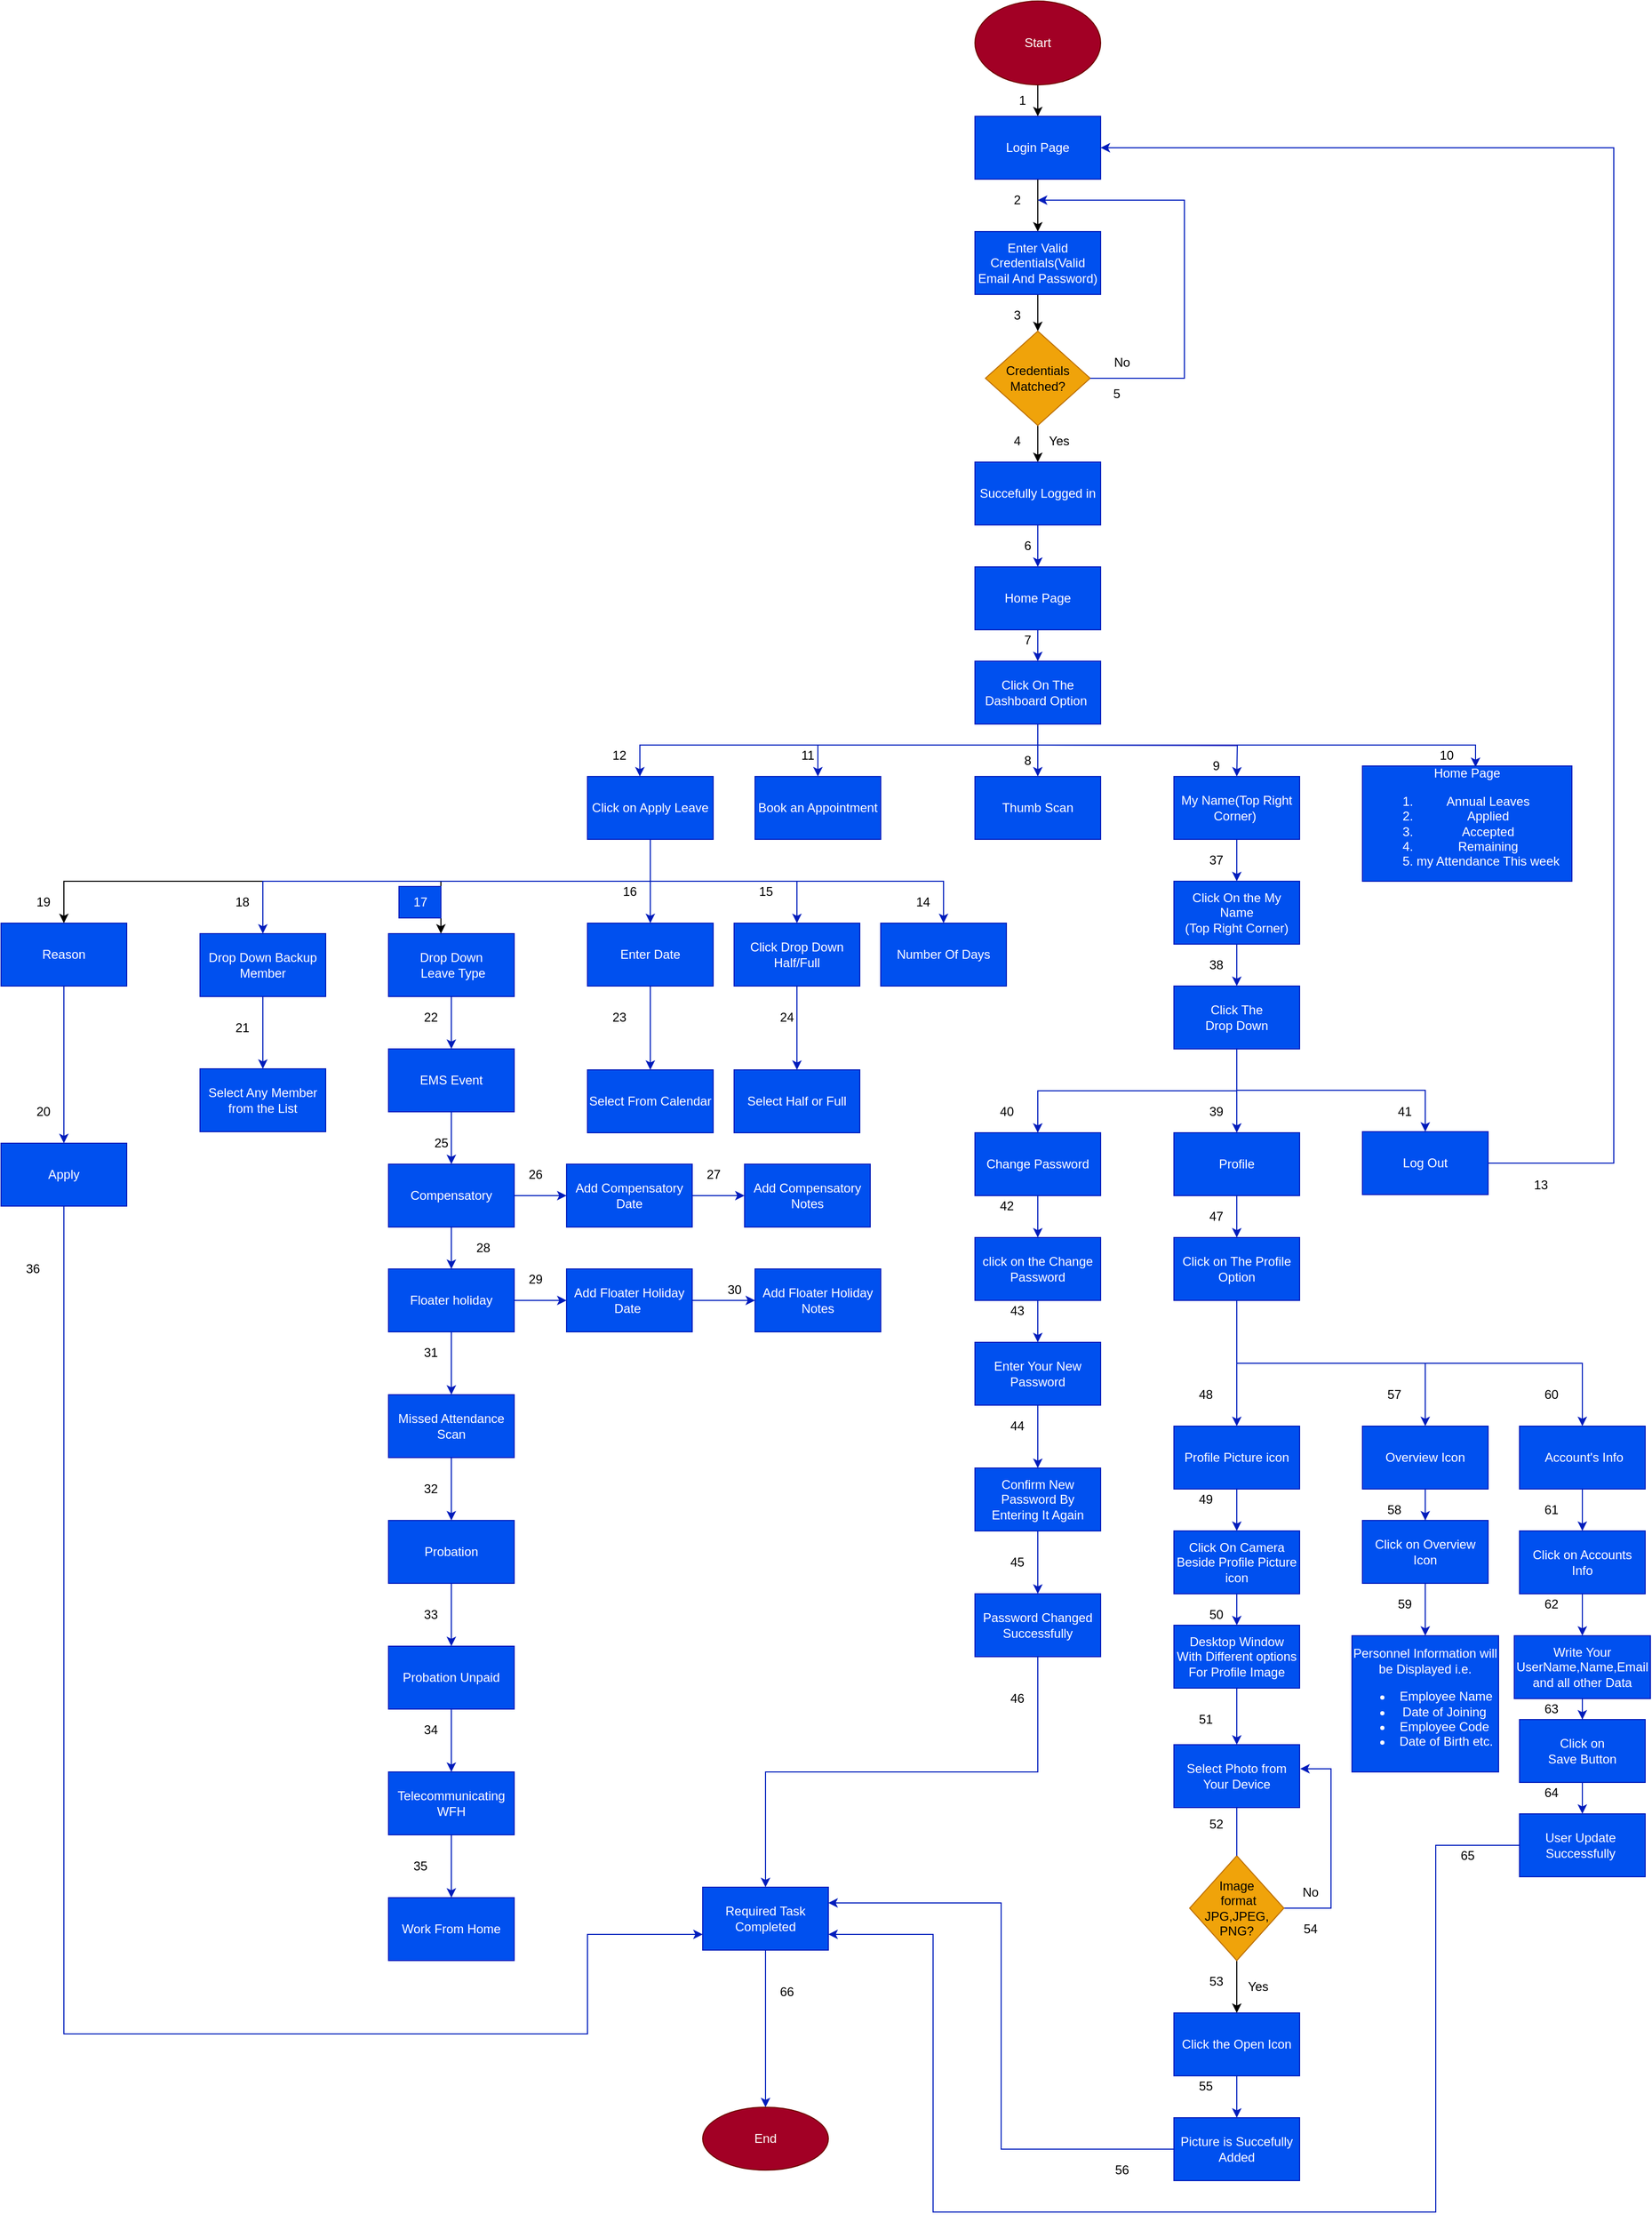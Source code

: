 <mxfile version="20.5.3" type="device"><diagram id="C5RBs43oDa-KdzZeNtuy" name="Page-1"><mxGraphModel dx="1848" dy="500" grid="1" gridSize="10" guides="1" tooltips="1" connect="1" arrows="1" fold="1" page="1" pageScale="1" pageWidth="827" pageHeight="1169" math="0" shadow="0"><root><mxCell id="WIyWlLk6GJQsqaUBKTNV-0"/><mxCell id="WIyWlLk6GJQsqaUBKTNV-1" parent="WIyWlLk6GJQsqaUBKTNV-0"/><mxCell id="7lAo1wxDsOlnuEA55VsT-2" value="" style="edgeStyle=orthogonalEdgeStyle;rounded=0;orthogonalLoop=1;jettySize=auto;html=1;" parent="WIyWlLk6GJQsqaUBKTNV-1" source="7lAo1wxDsOlnuEA55VsT-0" target="7lAo1wxDsOlnuEA55VsT-1" edge="1"><mxGeometry relative="1" as="geometry"/></mxCell><mxCell id="7lAo1wxDsOlnuEA55VsT-0" value="Start" style="ellipse;whiteSpace=wrap;html=1;fillColor=#a20025;fontColor=#ffffff;strokeColor=#6F0000;" parent="WIyWlLk6GJQsqaUBKTNV-1" vertex="1"><mxGeometry x="380" y="30" width="120" height="80" as="geometry"/></mxCell><mxCell id="7lAo1wxDsOlnuEA55VsT-11" value="" style="edgeStyle=orthogonalEdgeStyle;rounded=0;orthogonalLoop=1;jettySize=auto;html=1;" parent="WIyWlLk6GJQsqaUBKTNV-1" source="7lAo1wxDsOlnuEA55VsT-1" target="7lAo1wxDsOlnuEA55VsT-5" edge="1"><mxGeometry relative="1" as="geometry"/></mxCell><mxCell id="7lAo1wxDsOlnuEA55VsT-1" value="Login Page" style="whiteSpace=wrap;html=1;fillColor=#0050ef;fontColor=#ffffff;strokeColor=#001DBC;" parent="WIyWlLk6GJQsqaUBKTNV-1" vertex="1"><mxGeometry x="380" y="140" width="120" height="60" as="geometry"/></mxCell><mxCell id="7lAo1wxDsOlnuEA55VsT-16" value="" style="edgeStyle=orthogonalEdgeStyle;rounded=0;orthogonalLoop=1;jettySize=auto;html=1;" parent="WIyWlLk6GJQsqaUBKTNV-1" source="7lAo1wxDsOlnuEA55VsT-5" target="7lAo1wxDsOlnuEA55VsT-6" edge="1"><mxGeometry relative="1" as="geometry"/></mxCell><mxCell id="7lAo1wxDsOlnuEA55VsT-5" value="Enter Valid Credentials(Valid Email And Password)" style="rounded=0;whiteSpace=wrap;html=1;fillColor=#0050ef;fontColor=#ffffff;strokeColor=#001DBC;" parent="WIyWlLk6GJQsqaUBKTNV-1" vertex="1"><mxGeometry x="380" y="250" width="120" height="60" as="geometry"/></mxCell><mxCell id="7lAo1wxDsOlnuEA55VsT-18" value="" style="edgeStyle=orthogonalEdgeStyle;rounded=0;orthogonalLoop=1;jettySize=auto;html=1;" parent="WIyWlLk6GJQsqaUBKTNV-1" source="7lAo1wxDsOlnuEA55VsT-6" target="7lAo1wxDsOlnuEA55VsT-17" edge="1"><mxGeometry relative="1" as="geometry"/></mxCell><mxCell id="7lAo1wxDsOlnuEA55VsT-6" value="Credentials Matched?" style="rhombus;whiteSpace=wrap;html=1;fillColor=#f0a30a;fontColor=#000000;strokeColor=#BD7000;" parent="WIyWlLk6GJQsqaUBKTNV-1" vertex="1"><mxGeometry x="390" y="345" width="100" height="90" as="geometry"/></mxCell><mxCell id="7lAo1wxDsOlnuEA55VsT-14" value="" style="edgeStyle=elbowEdgeStyle;elbow=horizontal;endArrow=classic;html=1;rounded=0;exitX=1;exitY=0.5;exitDx=0;exitDy=0;fillColor=#0050ef;strokeColor=#001DBC;" parent="WIyWlLk6GJQsqaUBKTNV-1" source="7lAo1wxDsOlnuEA55VsT-6" edge="1"><mxGeometry width="50" height="50" relative="1" as="geometry"><mxPoint x="590" y="440" as="sourcePoint"/><mxPoint x="440" y="220" as="targetPoint"/><Array as="points"><mxPoint x="580" y="290"/></Array></mxGeometry></mxCell><mxCell id="7lAo1wxDsOlnuEA55VsT-15" value="No" style="text;html=1;align=center;verticalAlign=middle;resizable=0;points=[];autosize=1;strokeColor=none;fillColor=none;" parent="WIyWlLk6GJQsqaUBKTNV-1" vertex="1"><mxGeometry x="500" y="360" width="40" height="30" as="geometry"/></mxCell><mxCell id="7lAo1wxDsOlnuEA55VsT-21" value="" style="edgeStyle=orthogonalEdgeStyle;rounded=0;orthogonalLoop=1;jettySize=auto;html=1;fillColor=#0050ef;strokeColor=#001DBC;" parent="WIyWlLk6GJQsqaUBKTNV-1" source="7lAo1wxDsOlnuEA55VsT-17" target="7lAo1wxDsOlnuEA55VsT-20" edge="1"><mxGeometry relative="1" as="geometry"/></mxCell><mxCell id="7lAo1wxDsOlnuEA55VsT-17" value="Succefully Logged in" style="rounded=0;whiteSpace=wrap;html=1;fillColor=#0050ef;fontColor=#ffffff;strokeColor=#001DBC;" parent="WIyWlLk6GJQsqaUBKTNV-1" vertex="1"><mxGeometry x="380" y="470" width="120" height="60" as="geometry"/></mxCell><mxCell id="7lAo1wxDsOlnuEA55VsT-19" value="Yes" style="text;html=1;align=center;verticalAlign=middle;resizable=0;points=[];autosize=1;strokeColor=none;fillColor=none;" parent="WIyWlLk6GJQsqaUBKTNV-1" vertex="1"><mxGeometry x="440" y="435" width="40" height="30" as="geometry"/></mxCell><mxCell id="7lAo1wxDsOlnuEA55VsT-23" value="" style="edgeStyle=orthogonalEdgeStyle;rounded=0;orthogonalLoop=1;jettySize=auto;html=1;fillColor=#0050ef;strokeColor=#001DBC;" parent="WIyWlLk6GJQsqaUBKTNV-1" source="7lAo1wxDsOlnuEA55VsT-20" target="7lAo1wxDsOlnuEA55VsT-22" edge="1"><mxGeometry relative="1" as="geometry"/></mxCell><mxCell id="7lAo1wxDsOlnuEA55VsT-20" value="Home Page" style="rounded=0;whiteSpace=wrap;html=1;fillColor=#0050ef;fontColor=#ffffff;strokeColor=#001DBC;" parent="WIyWlLk6GJQsqaUBKTNV-1" vertex="1"><mxGeometry x="380" y="570" width="120" height="60" as="geometry"/></mxCell><mxCell id="7lAo1wxDsOlnuEA55VsT-28" value="" style="edgeStyle=orthogonalEdgeStyle;rounded=0;orthogonalLoop=1;jettySize=auto;html=1;fillColor=#0050ef;strokeColor=#001DBC;" parent="WIyWlLk6GJQsqaUBKTNV-1" source="7lAo1wxDsOlnuEA55VsT-22" edge="1"><mxGeometry relative="1" as="geometry"><mxPoint x="440" y="770" as="targetPoint"/></mxGeometry></mxCell><mxCell id="7lAo1wxDsOlnuEA55VsT-32" style="edgeStyle=orthogonalEdgeStyle;rounded=0;orthogonalLoop=1;jettySize=auto;html=1;fillColor=#0050ef;strokeColor=#001DBC;" parent="WIyWlLk6GJQsqaUBKTNV-1" edge="1"><mxGeometry relative="1" as="geometry"><mxPoint x="440" y="740" as="sourcePoint"/><mxPoint x="630" y="770" as="targetPoint"/></mxGeometry></mxCell><mxCell id="7lAo1wxDsOlnuEA55VsT-37" style="edgeStyle=orthogonalEdgeStyle;rounded=0;orthogonalLoop=1;jettySize=auto;html=1;exitX=0.5;exitY=1;exitDx=0;exitDy=0;entryX=0.5;entryY=0;entryDx=0;entryDy=0;fillColor=#0050ef;strokeColor=#001DBC;" parent="WIyWlLk6GJQsqaUBKTNV-1" source="7lAo1wxDsOlnuEA55VsT-22" edge="1"><mxGeometry relative="1" as="geometry"><mxPoint x="60" y="770" as="targetPoint"/><Array as="points"><mxPoint x="440" y="740"/><mxPoint x="60" y="740"/></Array></mxGeometry></mxCell><mxCell id="7lAo1wxDsOlnuEA55VsT-42" style="edgeStyle=orthogonalEdgeStyle;rounded=0;orthogonalLoop=1;jettySize=auto;html=1;exitX=0.5;exitY=1;exitDx=0;exitDy=0;entryX=0.5;entryY=0;entryDx=0;entryDy=0;fillColor=#0050ef;strokeColor=#001DBC;" parent="WIyWlLk6GJQsqaUBKTNV-1" source="7lAo1wxDsOlnuEA55VsT-22" target="7lAo1wxDsOlnuEA55VsT-41" edge="1"><mxGeometry relative="1" as="geometry"><Array as="points"><mxPoint x="440" y="740"/><mxPoint x="230" y="740"/></Array></mxGeometry></mxCell><mxCell id="7lAo1wxDsOlnuEA55VsT-58" style="edgeStyle=orthogonalEdgeStyle;rounded=0;orthogonalLoop=1;jettySize=auto;html=1;exitX=0.5;exitY=1;exitDx=0;exitDy=0;entryX=0.54;entryY=0.009;entryDx=0;entryDy=0;entryPerimeter=0;fillColor=#0050ef;strokeColor=#001DBC;" parent="WIyWlLk6GJQsqaUBKTNV-1" source="7lAo1wxDsOlnuEA55VsT-22" target="7lAo1wxDsOlnuEA55VsT-35" edge="1"><mxGeometry relative="1" as="geometry"/></mxCell><mxCell id="7lAo1wxDsOlnuEA55VsT-22" value="Click On The Dashboard Option&amp;nbsp;" style="whiteSpace=wrap;html=1;rounded=0;fillColor=#0050ef;fontColor=#ffffff;strokeColor=#001DBC;" parent="WIyWlLk6GJQsqaUBKTNV-1" vertex="1"><mxGeometry x="380" y="660" width="120" height="60" as="geometry"/></mxCell><mxCell id="7lAo1wxDsOlnuEA55VsT-104" value="" style="edgeStyle=orthogonalEdgeStyle;rounded=0;orthogonalLoop=1;jettySize=auto;html=1;fillColor=#0050ef;strokeColor=#001DBC;" parent="WIyWlLk6GJQsqaUBKTNV-1" source="7lAo1wxDsOlnuEA55VsT-33" target="7lAo1wxDsOlnuEA55VsT-103" edge="1"><mxGeometry relative="1" as="geometry"/></mxCell><mxCell id="7lAo1wxDsOlnuEA55VsT-109" style="edgeStyle=orthogonalEdgeStyle;rounded=0;orthogonalLoop=1;jettySize=auto;html=1;exitX=0.5;exitY=1;exitDx=0;exitDy=0;entryX=0.5;entryY=0;entryDx=0;entryDy=0;fillColor=#0050ef;strokeColor=#001DBC;" parent="WIyWlLk6GJQsqaUBKTNV-1" source="7lAo1wxDsOlnuEA55VsT-33" target="7lAo1wxDsOlnuEA55VsT-105" edge="1"><mxGeometry relative="1" as="geometry"/></mxCell><mxCell id="7lAo1wxDsOlnuEA55VsT-110" style="edgeStyle=orthogonalEdgeStyle;rounded=0;orthogonalLoop=1;jettySize=auto;html=1;exitX=0.5;exitY=1;exitDx=0;exitDy=0;fillColor=#0050ef;strokeColor=#001DBC;" parent="WIyWlLk6GJQsqaUBKTNV-1" source="7lAo1wxDsOlnuEA55VsT-33" target="7lAo1wxDsOlnuEA55VsT-106" edge="1"><mxGeometry relative="1" as="geometry"/></mxCell><mxCell id="7lAo1wxDsOlnuEA55VsT-111" style="edgeStyle=orthogonalEdgeStyle;rounded=0;orthogonalLoop=1;jettySize=auto;html=1;exitX=0.5;exitY=1;exitDx=0;exitDy=0;entryX=0.5;entryY=0;entryDx=0;entryDy=0;" parent="WIyWlLk6GJQsqaUBKTNV-1" source="7lAo1wxDsOlnuEA55VsT-33" target="7lAo1wxDsOlnuEA55VsT-107" edge="1"><mxGeometry relative="1" as="geometry"/></mxCell><mxCell id="7lAo1wxDsOlnuEA55VsT-112" style="edgeStyle=orthogonalEdgeStyle;rounded=0;orthogonalLoop=1;jettySize=auto;html=1;exitX=0.5;exitY=1;exitDx=0;exitDy=0;entryX=0.417;entryY=0;entryDx=0;entryDy=0;entryPerimeter=0;" parent="WIyWlLk6GJQsqaUBKTNV-1" source="7lAo1wxDsOlnuEA55VsT-33" target="7lAo1wxDsOlnuEA55VsT-108" edge="1"><mxGeometry relative="1" as="geometry"><Array as="points"><mxPoint x="70" y="870"/><mxPoint x="-130" y="870"/></Array></mxGeometry></mxCell><mxCell id="7lAo1wxDsOlnuEA55VsT-118" style="edgeStyle=orthogonalEdgeStyle;rounded=0;orthogonalLoop=1;jettySize=auto;html=1;exitX=0.5;exitY=1;exitDx=0;exitDy=0;entryX=0.5;entryY=0;entryDx=0;entryDy=0;fillColor=#0050ef;strokeColor=#001DBC;" parent="WIyWlLk6GJQsqaUBKTNV-1" source="7lAo1wxDsOlnuEA55VsT-33" target="7lAo1wxDsOlnuEA55VsT-117" edge="1"><mxGeometry relative="1" as="geometry"><Array as="points"><mxPoint x="70" y="870"/><mxPoint x="-300" y="870"/></Array></mxGeometry></mxCell><mxCell id="7lAo1wxDsOlnuEA55VsT-33" value="Click on Apply Leave" style="rounded=0;whiteSpace=wrap;html=1;fillColor=#0050ef;fontColor=#ffffff;strokeColor=#001DBC;" parent="WIyWlLk6GJQsqaUBKTNV-1" vertex="1"><mxGeometry x="10" y="770" width="120" height="60" as="geometry"/></mxCell><mxCell id="7lAo1wxDsOlnuEA55VsT-35" value="Home Page&lt;br&gt;&lt;ol&gt;&lt;li&gt;&lt;span style=&quot;background-color: initial;&quot;&gt;Annual Leaves&lt;/span&gt;&lt;/li&gt;&lt;li&gt;Applied&lt;/li&gt;&lt;li&gt;Accepted&lt;/li&gt;&lt;li&gt;Remaining&lt;/li&gt;&lt;li&gt;my Attendance This week&lt;/li&gt;&lt;/ol&gt;" style="rounded=0;whiteSpace=wrap;html=1;fillColor=#0050ef;fontColor=#ffffff;strokeColor=#001DBC;" parent="WIyWlLk6GJQsqaUBKTNV-1" vertex="1"><mxGeometry x="750" y="760" width="200" height="110" as="geometry"/></mxCell><mxCell id="7lAo1wxDsOlnuEA55VsT-44" value="" style="edgeStyle=orthogonalEdgeStyle;rounded=0;orthogonalLoop=1;jettySize=auto;html=1;fillColor=#0050ef;strokeColor=#001DBC;" parent="WIyWlLk6GJQsqaUBKTNV-1" source="7lAo1wxDsOlnuEA55VsT-39" target="7lAo1wxDsOlnuEA55VsT-43" edge="1"><mxGeometry relative="1" as="geometry"/></mxCell><mxCell id="7lAo1wxDsOlnuEA55VsT-39" value="My Name(Top Right Corner)&amp;nbsp;" style="whiteSpace=wrap;html=1;rounded=0;fillColor=#0050ef;fontColor=#ffffff;strokeColor=#001DBC;" parent="WIyWlLk6GJQsqaUBKTNV-1" vertex="1"><mxGeometry x="570" y="770" width="120" height="60" as="geometry"/></mxCell><mxCell id="7lAo1wxDsOlnuEA55VsT-40" value="Thumb Scan" style="rounded=0;whiteSpace=wrap;html=1;fillColor=#0050ef;fontColor=#ffffff;strokeColor=#001DBC;" parent="WIyWlLk6GJQsqaUBKTNV-1" vertex="1"><mxGeometry x="380" y="770" width="120" height="60" as="geometry"/></mxCell><mxCell id="7lAo1wxDsOlnuEA55VsT-41" value="Book an Appointment" style="rounded=0;whiteSpace=wrap;html=1;fillColor=#0050ef;fontColor=#ffffff;strokeColor=#001DBC;" parent="WIyWlLk6GJQsqaUBKTNV-1" vertex="1"><mxGeometry x="170" y="770" width="120" height="60" as="geometry"/></mxCell><mxCell id="7lAo1wxDsOlnuEA55VsT-46" value="" style="edgeStyle=orthogonalEdgeStyle;rounded=0;orthogonalLoop=1;jettySize=auto;html=1;fillColor=#0050ef;strokeColor=#001DBC;" parent="WIyWlLk6GJQsqaUBKTNV-1" source="7lAo1wxDsOlnuEA55VsT-43" target="7lAo1wxDsOlnuEA55VsT-45" edge="1"><mxGeometry relative="1" as="geometry"/></mxCell><mxCell id="7lAo1wxDsOlnuEA55VsT-43" value="Click On the My Name&lt;br&gt;(Top Right Corner)" style="whiteSpace=wrap;html=1;rounded=0;fillColor=#0050ef;fontColor=#ffffff;strokeColor=#001DBC;" parent="WIyWlLk6GJQsqaUBKTNV-1" vertex="1"><mxGeometry x="570" y="870" width="120" height="60" as="geometry"/></mxCell><mxCell id="7lAo1wxDsOlnuEA55VsT-48" value="" style="edgeStyle=orthogonalEdgeStyle;rounded=0;orthogonalLoop=1;jettySize=auto;html=1;fillColor=#0050ef;strokeColor=#001DBC;" parent="WIyWlLk6GJQsqaUBKTNV-1" source="7lAo1wxDsOlnuEA55VsT-45" target="7lAo1wxDsOlnuEA55VsT-47" edge="1"><mxGeometry relative="1" as="geometry"/></mxCell><mxCell id="7lAo1wxDsOlnuEA55VsT-51" style="edgeStyle=orthogonalEdgeStyle;rounded=0;orthogonalLoop=1;jettySize=auto;html=1;exitX=0.5;exitY=1;exitDx=0;exitDy=0;fillColor=#0050ef;strokeColor=#001DBC;" parent="WIyWlLk6GJQsqaUBKTNV-1" source="7lAo1wxDsOlnuEA55VsT-45" target="7lAo1wxDsOlnuEA55VsT-50" edge="1"><mxGeometry relative="1" as="geometry"/></mxCell><mxCell id="7lAo1wxDsOlnuEA55VsT-52" style="edgeStyle=orthogonalEdgeStyle;rounded=0;orthogonalLoop=1;jettySize=auto;html=1;exitX=0.5;exitY=1;exitDx=0;exitDy=0;entryX=0.5;entryY=0;entryDx=0;entryDy=0;fillColor=#0050ef;strokeColor=#001DBC;" parent="WIyWlLk6GJQsqaUBKTNV-1" source="7lAo1wxDsOlnuEA55VsT-45" target="7lAo1wxDsOlnuEA55VsT-49" edge="1"><mxGeometry relative="1" as="geometry"/></mxCell><mxCell id="7lAo1wxDsOlnuEA55VsT-45" value="Click The&lt;br&gt;Drop Down" style="whiteSpace=wrap;html=1;rounded=0;fillColor=#0050ef;fontColor=#ffffff;strokeColor=#001DBC;" parent="WIyWlLk6GJQsqaUBKTNV-1" vertex="1"><mxGeometry x="570" y="970" width="120" height="60" as="geometry"/></mxCell><mxCell id="7lAo1wxDsOlnuEA55VsT-54" value="" style="edgeStyle=orthogonalEdgeStyle;rounded=0;orthogonalLoop=1;jettySize=auto;html=1;fillColor=#0050ef;strokeColor=#001DBC;" parent="WIyWlLk6GJQsqaUBKTNV-1" source="7lAo1wxDsOlnuEA55VsT-47" target="7lAo1wxDsOlnuEA55VsT-53" edge="1"><mxGeometry relative="1" as="geometry"/></mxCell><mxCell id="7lAo1wxDsOlnuEA55VsT-47" value="Profile" style="whiteSpace=wrap;html=1;rounded=0;fillColor=#0050ef;fontColor=#ffffff;strokeColor=#001DBC;" parent="WIyWlLk6GJQsqaUBKTNV-1" vertex="1"><mxGeometry x="570" y="1110" width="120" height="60" as="geometry"/></mxCell><mxCell id="7lAo1wxDsOlnuEA55VsT-56" value="" style="edgeStyle=orthogonalEdgeStyle;rounded=0;orthogonalLoop=1;jettySize=auto;html=1;fillColor=#0050ef;strokeColor=#001DBC;" parent="WIyWlLk6GJQsqaUBKTNV-1" source="7lAo1wxDsOlnuEA55VsT-49" target="7lAo1wxDsOlnuEA55VsT-55" edge="1"><mxGeometry relative="1" as="geometry"/></mxCell><mxCell id="7lAo1wxDsOlnuEA55VsT-49" value="Change Password" style="rounded=0;whiteSpace=wrap;html=1;fillColor=#0050ef;fontColor=#ffffff;strokeColor=#001DBC;" parent="WIyWlLk6GJQsqaUBKTNV-1" vertex="1"><mxGeometry x="380" y="1110" width="120" height="60" as="geometry"/></mxCell><mxCell id="7lAo1wxDsOlnuEA55VsT-57" style="edgeStyle=orthogonalEdgeStyle;rounded=0;orthogonalLoop=1;jettySize=auto;html=1;exitX=1;exitY=0.5;exitDx=0;exitDy=0;entryX=1;entryY=0.5;entryDx=0;entryDy=0;fillColor=#0050ef;strokeColor=#001DBC;" parent="WIyWlLk6GJQsqaUBKTNV-1" source="7lAo1wxDsOlnuEA55VsT-50" target="7lAo1wxDsOlnuEA55VsT-1" edge="1"><mxGeometry relative="1" as="geometry"><Array as="points"><mxPoint x="990" y="1139"/><mxPoint x="990" y="170"/></Array></mxGeometry></mxCell><mxCell id="7lAo1wxDsOlnuEA55VsT-50" value="Log Out" style="rounded=0;whiteSpace=wrap;html=1;fillColor=#0050ef;fontColor=#ffffff;strokeColor=#001DBC;" parent="WIyWlLk6GJQsqaUBKTNV-1" vertex="1"><mxGeometry x="750" y="1109" width="120" height="60" as="geometry"/></mxCell><mxCell id="7lAo1wxDsOlnuEA55VsT-62" value="" style="edgeStyle=orthogonalEdgeStyle;rounded=0;orthogonalLoop=1;jettySize=auto;html=1;fillColor=#0050ef;strokeColor=#001DBC;" parent="WIyWlLk6GJQsqaUBKTNV-1" source="7lAo1wxDsOlnuEA55VsT-53" target="7lAo1wxDsOlnuEA55VsT-61" edge="1"><mxGeometry relative="1" as="geometry"/></mxCell><mxCell id="7lAo1wxDsOlnuEA55VsT-65" style="edgeStyle=orthogonalEdgeStyle;rounded=0;orthogonalLoop=1;jettySize=auto;html=1;exitX=0.5;exitY=1;exitDx=0;exitDy=0;entryX=0.5;entryY=0;entryDx=0;entryDy=0;fillColor=#0050ef;strokeColor=#001DBC;" parent="WIyWlLk6GJQsqaUBKTNV-1" source="7lAo1wxDsOlnuEA55VsT-53" target="7lAo1wxDsOlnuEA55VsT-63" edge="1"><mxGeometry relative="1" as="geometry"/></mxCell><mxCell id="7lAo1wxDsOlnuEA55VsT-66" style="edgeStyle=orthogonalEdgeStyle;rounded=0;orthogonalLoop=1;jettySize=auto;html=1;exitX=0.5;exitY=1;exitDx=0;exitDy=0;entryX=0.5;entryY=0;entryDx=0;entryDy=0;fillColor=#0050ef;strokeColor=#001DBC;" parent="WIyWlLk6GJQsqaUBKTNV-1" source="7lAo1wxDsOlnuEA55VsT-53" target="7lAo1wxDsOlnuEA55VsT-64" edge="1"><mxGeometry relative="1" as="geometry"/></mxCell><mxCell id="7lAo1wxDsOlnuEA55VsT-53" value="Click on The Profile Option" style="whiteSpace=wrap;html=1;rounded=0;fillColor=#0050ef;fontColor=#ffffff;strokeColor=#001DBC;" parent="WIyWlLk6GJQsqaUBKTNV-1" vertex="1"><mxGeometry x="570" y="1210" width="120" height="60" as="geometry"/></mxCell><mxCell id="7lAo1wxDsOlnuEA55VsT-60" value="" style="edgeStyle=orthogonalEdgeStyle;rounded=0;orthogonalLoop=1;jettySize=auto;html=1;fillColor=#0050ef;strokeColor=#001DBC;" parent="WIyWlLk6GJQsqaUBKTNV-1" source="7lAo1wxDsOlnuEA55VsT-55" target="7lAo1wxDsOlnuEA55VsT-59" edge="1"><mxGeometry relative="1" as="geometry"/></mxCell><mxCell id="7lAo1wxDsOlnuEA55VsT-55" value="click on the Change Password" style="whiteSpace=wrap;html=1;rounded=0;fillColor=#0050ef;fontColor=#ffffff;strokeColor=#001DBC;" parent="WIyWlLk6GJQsqaUBKTNV-1" vertex="1"><mxGeometry x="380" y="1210" width="120" height="60" as="geometry"/></mxCell><mxCell id="7lAo1wxDsOlnuEA55VsT-100" value="" style="edgeStyle=orthogonalEdgeStyle;rounded=0;orthogonalLoop=1;jettySize=auto;html=1;fillColor=#0050ef;strokeColor=#001DBC;" parent="WIyWlLk6GJQsqaUBKTNV-1" source="7lAo1wxDsOlnuEA55VsT-59" target="7lAo1wxDsOlnuEA55VsT-99" edge="1"><mxGeometry relative="1" as="geometry"/></mxCell><mxCell id="7lAo1wxDsOlnuEA55VsT-59" value="Enter Your New Password" style="whiteSpace=wrap;html=1;rounded=0;fillColor=#0050ef;fontColor=#ffffff;strokeColor=#001DBC;" parent="WIyWlLk6GJQsqaUBKTNV-1" vertex="1"><mxGeometry x="380" y="1310" width="120" height="60" as="geometry"/></mxCell><mxCell id="7lAo1wxDsOlnuEA55VsT-68" value="" style="edgeStyle=orthogonalEdgeStyle;rounded=0;orthogonalLoop=1;jettySize=auto;html=1;fillColor=#0050ef;strokeColor=#001DBC;" parent="WIyWlLk6GJQsqaUBKTNV-1" source="7lAo1wxDsOlnuEA55VsT-61" target="7lAo1wxDsOlnuEA55VsT-67" edge="1"><mxGeometry relative="1" as="geometry"/></mxCell><mxCell id="7lAo1wxDsOlnuEA55VsT-61" value="Profile Picture icon" style="whiteSpace=wrap;html=1;rounded=0;fillColor=#0050ef;fontColor=#ffffff;strokeColor=#001DBC;" parent="WIyWlLk6GJQsqaUBKTNV-1" vertex="1"><mxGeometry x="570" y="1390" width="120" height="60" as="geometry"/></mxCell><mxCell id="7lAo1wxDsOlnuEA55VsT-89" value="" style="edgeStyle=orthogonalEdgeStyle;rounded=0;orthogonalLoop=1;jettySize=auto;html=1;startArrow=none;fillColor=#0050ef;strokeColor=#001DBC;" parent="WIyWlLk6GJQsqaUBKTNV-1" source="7lAo1wxDsOlnuEA55VsT-90" target="7lAo1wxDsOlnuEA55VsT-88" edge="1"><mxGeometry relative="1" as="geometry"/></mxCell><mxCell id="7lAo1wxDsOlnuEA55VsT-91" value="" style="edgeStyle=orthogonalEdgeStyle;rounded=0;orthogonalLoop=1;jettySize=auto;html=1;fillColor=#0050ef;strokeColor=#001DBC;" parent="WIyWlLk6GJQsqaUBKTNV-1" source="7lAo1wxDsOlnuEA55VsT-63" target="7lAo1wxDsOlnuEA55VsT-90" edge="1"><mxGeometry relative="1" as="geometry"/></mxCell><mxCell id="7lAo1wxDsOlnuEA55VsT-63" value="Overview Icon" style="rounded=0;whiteSpace=wrap;html=1;fillColor=#0050ef;fontColor=#ffffff;strokeColor=#001DBC;" parent="WIyWlLk6GJQsqaUBKTNV-1" vertex="1"><mxGeometry x="750" y="1390" width="120" height="60" as="geometry"/></mxCell><mxCell id="7lAo1wxDsOlnuEA55VsT-78" value="" style="edgeStyle=orthogonalEdgeStyle;rounded=0;orthogonalLoop=1;jettySize=auto;html=1;fillColor=#0050ef;strokeColor=#001DBC;" parent="WIyWlLk6GJQsqaUBKTNV-1" source="7lAo1wxDsOlnuEA55VsT-64" target="7lAo1wxDsOlnuEA55VsT-77" edge="1"><mxGeometry relative="1" as="geometry"/></mxCell><mxCell id="7lAo1wxDsOlnuEA55VsT-64" value="&amp;nbsp;Account's Info" style="rounded=0;whiteSpace=wrap;html=1;fillColor=#0050ef;fontColor=#ffffff;strokeColor=#001DBC;" parent="WIyWlLk6GJQsqaUBKTNV-1" vertex="1"><mxGeometry x="900" y="1390" width="120" height="60" as="geometry"/></mxCell><mxCell id="7lAo1wxDsOlnuEA55VsT-80" value="" style="edgeStyle=orthogonalEdgeStyle;rounded=0;orthogonalLoop=1;jettySize=auto;html=1;fillColor=#0050ef;strokeColor=#001DBC;" parent="WIyWlLk6GJQsqaUBKTNV-1" source="7lAo1wxDsOlnuEA55VsT-67" edge="1"><mxGeometry relative="1" as="geometry"><mxPoint x="630.034" y="1580.038" as="targetPoint"/></mxGeometry></mxCell><mxCell id="7lAo1wxDsOlnuEA55VsT-67" value="Click On Camera Beside Profile Picture icon" style="whiteSpace=wrap;html=1;rounded=0;fillColor=#0050ef;fontColor=#ffffff;strokeColor=#001DBC;" parent="WIyWlLk6GJQsqaUBKTNV-1" vertex="1"><mxGeometry x="570" y="1490" width="120" height="60" as="geometry"/></mxCell><mxCell id="7lAo1wxDsOlnuEA55VsT-72" value="" style="edgeStyle=orthogonalEdgeStyle;rounded=0;orthogonalLoop=1;jettySize=auto;html=1;fillColor=#0050ef;strokeColor=#001DBC;" parent="WIyWlLk6GJQsqaUBKTNV-1" source="7lAo1wxDsOlnuEA55VsT-69" target="7lAo1wxDsOlnuEA55VsT-71" edge="1"><mxGeometry relative="1" as="geometry"/></mxCell><mxCell id="7lAo1wxDsOlnuEA55VsT-69" value="Desktop Window&lt;br&gt;With Different options For Profile Image" style="whiteSpace=wrap;html=1;rounded=0;fillColor=#0050ef;fontColor=#ffffff;strokeColor=#001DBC;" parent="WIyWlLk6GJQsqaUBKTNV-1" vertex="1"><mxGeometry x="570" y="1580" width="120" height="60" as="geometry"/></mxCell><mxCell id="7lAo1wxDsOlnuEA55VsT-74" value="" style="edgeStyle=orthogonalEdgeStyle;rounded=0;orthogonalLoop=1;jettySize=auto;html=1;startArrow=none;" parent="WIyWlLk6GJQsqaUBKTNV-1" source="7lAo1wxDsOlnuEA55VsT-83" target="7lAo1wxDsOlnuEA55VsT-73" edge="1"><mxGeometry relative="1" as="geometry"/></mxCell><mxCell id="7lAo1wxDsOlnuEA55VsT-71" value="Select Photo from Your Device" style="whiteSpace=wrap;html=1;rounded=0;fillColor=#0050ef;fontColor=#ffffff;strokeColor=#001DBC;" parent="WIyWlLk6GJQsqaUBKTNV-1" vertex="1"><mxGeometry x="570" y="1694" width="120" height="60" as="geometry"/></mxCell><mxCell id="7lAo1wxDsOlnuEA55VsT-76" value="" style="edgeStyle=orthogonalEdgeStyle;rounded=0;orthogonalLoop=1;jettySize=auto;html=1;fillColor=#0050ef;strokeColor=#001DBC;" parent="WIyWlLk6GJQsqaUBKTNV-1" source="7lAo1wxDsOlnuEA55VsT-73" target="7lAo1wxDsOlnuEA55VsT-75" edge="1"><mxGeometry relative="1" as="geometry"/></mxCell><mxCell id="7lAo1wxDsOlnuEA55VsT-73" value="Click the Open Icon" style="whiteSpace=wrap;html=1;rounded=0;fillColor=#0050ef;fontColor=#ffffff;strokeColor=#001DBC;" parent="WIyWlLk6GJQsqaUBKTNV-1" vertex="1"><mxGeometry x="570" y="1950" width="120" height="60" as="geometry"/></mxCell><mxCell id="7lAo1wxDsOlnuEA55VsT-153" style="edgeStyle=orthogonalEdgeStyle;rounded=0;orthogonalLoop=1;jettySize=auto;html=1;entryX=1;entryY=0.25;entryDx=0;entryDy=0;fillColor=#0050ef;strokeColor=#001DBC;" parent="WIyWlLk6GJQsqaUBKTNV-1" source="7lAo1wxDsOlnuEA55VsT-75" target="7lAo1wxDsOlnuEA55VsT-151" edge="1"><mxGeometry relative="1" as="geometry"/></mxCell><mxCell id="7lAo1wxDsOlnuEA55VsT-75" value="Picture is Succefully Added" style="whiteSpace=wrap;html=1;rounded=0;fillColor=#0050ef;fontColor=#ffffff;strokeColor=#001DBC;" parent="WIyWlLk6GJQsqaUBKTNV-1" vertex="1"><mxGeometry x="570" y="2050" width="120" height="60" as="geometry"/></mxCell><mxCell id="7lAo1wxDsOlnuEA55VsT-94" value="" style="edgeStyle=orthogonalEdgeStyle;rounded=0;orthogonalLoop=1;jettySize=auto;html=1;fillColor=#0050ef;strokeColor=#001DBC;" parent="WIyWlLk6GJQsqaUBKTNV-1" source="7lAo1wxDsOlnuEA55VsT-77" target="7lAo1wxDsOlnuEA55VsT-93" edge="1"><mxGeometry relative="1" as="geometry"/></mxCell><mxCell id="7lAo1wxDsOlnuEA55VsT-77" value="Click on Accounts Info" style="whiteSpace=wrap;html=1;rounded=0;fillColor=#0050ef;fontColor=#ffffff;strokeColor=#001DBC;" parent="WIyWlLk6GJQsqaUBKTNV-1" vertex="1"><mxGeometry x="900" y="1490" width="120" height="60" as="geometry"/></mxCell><mxCell id="7lAo1wxDsOlnuEA55VsT-85" style="edgeStyle=orthogonalEdgeStyle;rounded=0;orthogonalLoop=1;jettySize=auto;html=1;exitX=1;exitY=0.5;exitDx=0;exitDy=0;entryX=1.005;entryY=0.383;entryDx=0;entryDy=0;entryPerimeter=0;fillColor=#0050ef;strokeColor=#001DBC;" parent="WIyWlLk6GJQsqaUBKTNV-1" source="7lAo1wxDsOlnuEA55VsT-83" target="7lAo1wxDsOlnuEA55VsT-71" edge="1"><mxGeometry relative="1" as="geometry"><Array as="points"><mxPoint x="720" y="1850"/><mxPoint x="720" y="1717"/></Array></mxGeometry></mxCell><mxCell id="7lAo1wxDsOlnuEA55VsT-83" value="Image&lt;br&gt;&amp;nbsp;format JPG,JPEG,&lt;br&gt;PNG?" style="rhombus;whiteSpace=wrap;html=1;rounded=0;fillColor=#f0a30a;fontColor=#000000;strokeColor=#BD7000;" parent="WIyWlLk6GJQsqaUBKTNV-1" vertex="1"><mxGeometry x="585" y="1800" width="90" height="100" as="geometry"/></mxCell><mxCell id="7lAo1wxDsOlnuEA55VsT-84" value="" style="edgeStyle=orthogonalEdgeStyle;rounded=0;orthogonalLoop=1;jettySize=auto;html=1;endArrow=none;fillColor=#0050ef;strokeColor=#001DBC;" parent="WIyWlLk6GJQsqaUBKTNV-1" source="7lAo1wxDsOlnuEA55VsT-71" target="7lAo1wxDsOlnuEA55VsT-83" edge="1"><mxGeometry relative="1" as="geometry"><mxPoint x="630" y="1754" as="sourcePoint"/><mxPoint x="630" y="1950" as="targetPoint"/></mxGeometry></mxCell><mxCell id="7lAo1wxDsOlnuEA55VsT-86" value="No" style="text;html=1;align=center;verticalAlign=middle;resizable=0;points=[];autosize=1;strokeColor=none;fillColor=none;" parent="WIyWlLk6GJQsqaUBKTNV-1" vertex="1"><mxGeometry x="680" y="1820" width="40" height="30" as="geometry"/></mxCell><mxCell id="7lAo1wxDsOlnuEA55VsT-87" value="Yes" style="text;html=1;align=center;verticalAlign=middle;resizable=0;points=[];autosize=1;strokeColor=none;fillColor=none;" parent="WIyWlLk6GJQsqaUBKTNV-1" vertex="1"><mxGeometry x="630" y="1910" width="40" height="30" as="geometry"/></mxCell><mxCell id="7lAo1wxDsOlnuEA55VsT-88" value="Personnel Information will be Displayed i.e.&lt;br&gt;&lt;ul&gt;&lt;li&gt;Employee Name&lt;/li&gt;&lt;li&gt;Date of Joining&amp;nbsp;&lt;/li&gt;&lt;li&gt;Employee Code&amp;nbsp;&lt;/li&gt;&lt;li&gt;Date of Birth etc.&lt;/li&gt;&lt;/ul&gt;" style="whiteSpace=wrap;html=1;rounded=0;fillColor=#0050ef;fontColor=#ffffff;strokeColor=#001DBC;" parent="WIyWlLk6GJQsqaUBKTNV-1" vertex="1"><mxGeometry x="740" y="1590" width="140" height="130" as="geometry"/></mxCell><mxCell id="7lAo1wxDsOlnuEA55VsT-90" value="Click on Overview Icon" style="whiteSpace=wrap;html=1;rounded=0;fillColor=#0050ef;fontColor=#ffffff;strokeColor=#001DBC;" parent="WIyWlLk6GJQsqaUBKTNV-1" vertex="1"><mxGeometry x="750" y="1480" width="120" height="60" as="geometry"/></mxCell><mxCell id="7lAo1wxDsOlnuEA55VsT-92" value="" style="edgeStyle=orthogonalEdgeStyle;rounded=0;orthogonalLoop=1;jettySize=auto;html=1;endArrow=none;fillColor=#0050ef;strokeColor=#001DBC;" parent="WIyWlLk6GJQsqaUBKTNV-1" source="7lAo1wxDsOlnuEA55VsT-63" target="7lAo1wxDsOlnuEA55VsT-90" edge="1"><mxGeometry relative="1" as="geometry"><mxPoint x="800" y="1450" as="sourcePoint"/><mxPoint x="800" y="1530" as="targetPoint"/></mxGeometry></mxCell><mxCell id="7lAo1wxDsOlnuEA55VsT-96" value="" style="edgeStyle=orthogonalEdgeStyle;rounded=0;orthogonalLoop=1;jettySize=auto;html=1;fillColor=#0050ef;strokeColor=#001DBC;" parent="WIyWlLk6GJQsqaUBKTNV-1" source="7lAo1wxDsOlnuEA55VsT-93" target="7lAo1wxDsOlnuEA55VsT-95" edge="1"><mxGeometry relative="1" as="geometry"/></mxCell><mxCell id="7lAo1wxDsOlnuEA55VsT-93" value="Write Your UserName,Name,Email and all other Data" style="whiteSpace=wrap;html=1;rounded=0;fillColor=#0050ef;fontColor=#ffffff;strokeColor=#001DBC;" parent="WIyWlLk6GJQsqaUBKTNV-1" vertex="1"><mxGeometry x="895" y="1590" width="130" height="60" as="geometry"/></mxCell><mxCell id="7lAo1wxDsOlnuEA55VsT-98" value="" style="edgeStyle=orthogonalEdgeStyle;rounded=0;orthogonalLoop=1;jettySize=auto;html=1;fillColor=#0050ef;strokeColor=#001DBC;" parent="WIyWlLk6GJQsqaUBKTNV-1" source="7lAo1wxDsOlnuEA55VsT-95" target="7lAo1wxDsOlnuEA55VsT-97" edge="1"><mxGeometry relative="1" as="geometry"/></mxCell><mxCell id="7lAo1wxDsOlnuEA55VsT-95" value="Click on &lt;br&gt;Save Button" style="whiteSpace=wrap;html=1;rounded=0;fillColor=#0050ef;fontColor=#ffffff;strokeColor=#001DBC;" parent="WIyWlLk6GJQsqaUBKTNV-1" vertex="1"><mxGeometry x="900" y="1670" width="120" height="60" as="geometry"/></mxCell><mxCell id="7lAo1wxDsOlnuEA55VsT-154" style="edgeStyle=orthogonalEdgeStyle;rounded=0;orthogonalLoop=1;jettySize=auto;html=1;entryX=1;entryY=0.75;entryDx=0;entryDy=0;fillColor=#0050ef;strokeColor=#001DBC;" parent="WIyWlLk6GJQsqaUBKTNV-1" source="7lAo1wxDsOlnuEA55VsT-97" target="7lAo1wxDsOlnuEA55VsT-151" edge="1"><mxGeometry relative="1" as="geometry"><Array as="points"><mxPoint x="820" y="1790"/><mxPoint x="820" y="2140"/><mxPoint x="340" y="2140"/><mxPoint x="340" y="1875"/></Array></mxGeometry></mxCell><mxCell id="7lAo1wxDsOlnuEA55VsT-97" value="User Update&amp;nbsp;&lt;br&gt;Successfully&amp;nbsp;" style="whiteSpace=wrap;html=1;rounded=0;fillColor=#0050ef;fontColor=#ffffff;strokeColor=#001DBC;" parent="WIyWlLk6GJQsqaUBKTNV-1" vertex="1"><mxGeometry x="900" y="1760" width="120" height="60" as="geometry"/></mxCell><mxCell id="7lAo1wxDsOlnuEA55VsT-102" value="" style="edgeStyle=orthogonalEdgeStyle;rounded=0;orthogonalLoop=1;jettySize=auto;html=1;fillColor=#0050ef;strokeColor=#001DBC;" parent="WIyWlLk6GJQsqaUBKTNV-1" source="7lAo1wxDsOlnuEA55VsT-99" target="7lAo1wxDsOlnuEA55VsT-101" edge="1"><mxGeometry relative="1" as="geometry"/></mxCell><mxCell id="7lAo1wxDsOlnuEA55VsT-99" value="Confirm New Password By Entering It Again" style="whiteSpace=wrap;html=1;rounded=0;fillColor=#0050ef;fontColor=#ffffff;strokeColor=#001DBC;" parent="WIyWlLk6GJQsqaUBKTNV-1" vertex="1"><mxGeometry x="380" y="1430" width="120" height="60" as="geometry"/></mxCell><mxCell id="7lAo1wxDsOlnuEA55VsT-152" style="edgeStyle=orthogonalEdgeStyle;rounded=0;orthogonalLoop=1;jettySize=auto;html=1;exitX=0.5;exitY=1;exitDx=0;exitDy=0;fillColor=#0050ef;strokeColor=#001DBC;" parent="WIyWlLk6GJQsqaUBKTNV-1" source="7lAo1wxDsOlnuEA55VsT-101" target="7lAo1wxDsOlnuEA55VsT-151" edge="1"><mxGeometry relative="1" as="geometry"/></mxCell><mxCell id="7lAo1wxDsOlnuEA55VsT-101" value="Password Changed Successfully" style="whiteSpace=wrap;html=1;rounded=0;fillColor=#0050ef;fontColor=#ffffff;strokeColor=#001DBC;" parent="WIyWlLk6GJQsqaUBKTNV-1" vertex="1"><mxGeometry x="380" y="1550" width="120" height="60" as="geometry"/></mxCell><mxCell id="7lAo1wxDsOlnuEA55VsT-150" value="" style="edgeStyle=orthogonalEdgeStyle;rounded=0;orthogonalLoop=1;jettySize=auto;html=1;fillColor=#0050ef;strokeColor=#001DBC;" parent="WIyWlLk6GJQsqaUBKTNV-1" source="7lAo1wxDsOlnuEA55VsT-103" target="7lAo1wxDsOlnuEA55VsT-149" edge="1"><mxGeometry relative="1" as="geometry"/></mxCell><mxCell id="7lAo1wxDsOlnuEA55VsT-103" value="Enter Date" style="whiteSpace=wrap;html=1;rounded=0;fillColor=#0050ef;fontColor=#ffffff;strokeColor=#001DBC;" parent="WIyWlLk6GJQsqaUBKTNV-1" vertex="1"><mxGeometry x="10" y="910" width="120" height="60" as="geometry"/></mxCell><mxCell id="7lAo1wxDsOlnuEA55VsT-116" value="" style="edgeStyle=orthogonalEdgeStyle;rounded=0;orthogonalLoop=1;jettySize=auto;html=1;fillColor=#0050ef;strokeColor=#001DBC;" parent="WIyWlLk6GJQsqaUBKTNV-1" source="7lAo1wxDsOlnuEA55VsT-105" target="7lAo1wxDsOlnuEA55VsT-115" edge="1"><mxGeometry relative="1" as="geometry"/></mxCell><mxCell id="7lAo1wxDsOlnuEA55VsT-105" value="Click Drop Down&lt;br&gt;Half/Full" style="rounded=0;whiteSpace=wrap;html=1;fillColor=#0050ef;fontColor=#ffffff;strokeColor=#001DBC;" parent="WIyWlLk6GJQsqaUBKTNV-1" vertex="1"><mxGeometry x="150" y="910" width="120" height="60" as="geometry"/></mxCell><mxCell id="7lAo1wxDsOlnuEA55VsT-106" value="Number Of Days" style="rounded=0;whiteSpace=wrap;html=1;fillColor=#0050ef;fontColor=#ffffff;strokeColor=#001DBC;" parent="WIyWlLk6GJQsqaUBKTNV-1" vertex="1"><mxGeometry x="290" y="910" width="120" height="60" as="geometry"/></mxCell><mxCell id="7lAo1wxDsOlnuEA55VsT-146" value="" style="edgeStyle=orthogonalEdgeStyle;rounded=0;orthogonalLoop=1;jettySize=auto;html=1;fillColor=#0050ef;strokeColor=#001DBC;" parent="WIyWlLk6GJQsqaUBKTNV-1" source="7lAo1wxDsOlnuEA55VsT-107" target="7lAo1wxDsOlnuEA55VsT-143" edge="1"><mxGeometry relative="1" as="geometry"/></mxCell><mxCell id="7lAo1wxDsOlnuEA55VsT-107" value="Reason" style="rounded=0;whiteSpace=wrap;html=1;fillColor=#0050ef;fontColor=#ffffff;strokeColor=#001DBC;" parent="WIyWlLk6GJQsqaUBKTNV-1" vertex="1"><mxGeometry x="-550" y="910" width="120" height="60" as="geometry"/></mxCell><mxCell id="7lAo1wxDsOlnuEA55VsT-114" value="" style="edgeStyle=orthogonalEdgeStyle;rounded=0;orthogonalLoop=1;jettySize=auto;html=1;fillColor=#0050ef;strokeColor=#001DBC;" parent="WIyWlLk6GJQsqaUBKTNV-1" source="7lAo1wxDsOlnuEA55VsT-108" target="7lAo1wxDsOlnuEA55VsT-113" edge="1"><mxGeometry relative="1" as="geometry"/></mxCell><mxCell id="7lAo1wxDsOlnuEA55VsT-108" value="Drop Down&lt;br&gt;&amp;nbsp;Leave Type" style="rounded=0;whiteSpace=wrap;html=1;fillColor=#0050ef;fontColor=#ffffff;strokeColor=#001DBC;" parent="WIyWlLk6GJQsqaUBKTNV-1" vertex="1"><mxGeometry x="-180" y="920" width="120" height="60" as="geometry"/></mxCell><mxCell id="7lAo1wxDsOlnuEA55VsT-122" value="" style="edgeStyle=orthogonalEdgeStyle;rounded=0;orthogonalLoop=1;jettySize=auto;html=1;fillColor=#0050ef;strokeColor=#001DBC;" parent="WIyWlLk6GJQsqaUBKTNV-1" source="7lAo1wxDsOlnuEA55VsT-113" target="7lAo1wxDsOlnuEA55VsT-121" edge="1"><mxGeometry relative="1" as="geometry"/></mxCell><mxCell id="7lAo1wxDsOlnuEA55VsT-113" value="EMS Event" style="whiteSpace=wrap;html=1;rounded=0;fillColor=#0050ef;fontColor=#ffffff;strokeColor=#001DBC;" parent="WIyWlLk6GJQsqaUBKTNV-1" vertex="1"><mxGeometry x="-180" y="1030" width="120" height="60" as="geometry"/></mxCell><mxCell id="7lAo1wxDsOlnuEA55VsT-115" value="Select Half or Full" style="whiteSpace=wrap;html=1;rounded=0;fillColor=#0050ef;fontColor=#ffffff;strokeColor=#001DBC;" parent="WIyWlLk6GJQsqaUBKTNV-1" vertex="1"><mxGeometry x="150" y="1050" width="120" height="60" as="geometry"/></mxCell><mxCell id="7lAo1wxDsOlnuEA55VsT-120" value="" style="edgeStyle=orthogonalEdgeStyle;rounded=0;orthogonalLoop=1;jettySize=auto;html=1;fillColor=#0050ef;strokeColor=#001DBC;" parent="WIyWlLk6GJQsqaUBKTNV-1" source="7lAo1wxDsOlnuEA55VsT-117" target="7lAo1wxDsOlnuEA55VsT-119" edge="1"><mxGeometry relative="1" as="geometry"/></mxCell><mxCell id="7lAo1wxDsOlnuEA55VsT-117" value="Drop Down Backup Member" style="rounded=0;whiteSpace=wrap;html=1;fillColor=#0050ef;fontColor=#ffffff;strokeColor=#001DBC;" parent="WIyWlLk6GJQsqaUBKTNV-1" vertex="1"><mxGeometry x="-360" y="920" width="120" height="60" as="geometry"/></mxCell><mxCell id="7lAo1wxDsOlnuEA55VsT-119" value="Select Any Member from the List" style="whiteSpace=wrap;html=1;rounded=0;fillColor=#0050ef;fontColor=#ffffff;strokeColor=#001DBC;" parent="WIyWlLk6GJQsqaUBKTNV-1" vertex="1"><mxGeometry x="-360" y="1049" width="120" height="60" as="geometry"/></mxCell><mxCell id="7lAo1wxDsOlnuEA55VsT-124" value="" style="edgeStyle=orthogonalEdgeStyle;rounded=0;orthogonalLoop=1;jettySize=auto;html=1;fillColor=#0050ef;strokeColor=#001DBC;" parent="WIyWlLk6GJQsqaUBKTNV-1" source="7lAo1wxDsOlnuEA55VsT-121" target="7lAo1wxDsOlnuEA55VsT-123" edge="1"><mxGeometry relative="1" as="geometry"/></mxCell><mxCell id="7lAo1wxDsOlnuEA55VsT-128" value="" style="edgeStyle=orthogonalEdgeStyle;rounded=0;orthogonalLoop=1;jettySize=auto;html=1;fillColor=#0050ef;strokeColor=#001DBC;" parent="WIyWlLk6GJQsqaUBKTNV-1" source="7lAo1wxDsOlnuEA55VsT-121" target="7lAo1wxDsOlnuEA55VsT-127" edge="1"><mxGeometry relative="1" as="geometry"/></mxCell><mxCell id="7lAo1wxDsOlnuEA55VsT-121" value="Compensatory" style="whiteSpace=wrap;html=1;rounded=0;fillColor=#0050ef;fontColor=#ffffff;strokeColor=#001DBC;" parent="WIyWlLk6GJQsqaUBKTNV-1" vertex="1"><mxGeometry x="-180" y="1140" width="120" height="60" as="geometry"/></mxCell><mxCell id="7lAo1wxDsOlnuEA55VsT-126" value="" style="edgeStyle=orthogonalEdgeStyle;rounded=0;orthogonalLoop=1;jettySize=auto;html=1;fillColor=#0050ef;strokeColor=#001DBC;" parent="WIyWlLk6GJQsqaUBKTNV-1" source="7lAo1wxDsOlnuEA55VsT-123" target="7lAo1wxDsOlnuEA55VsT-125" edge="1"><mxGeometry relative="1" as="geometry"/></mxCell><mxCell id="7lAo1wxDsOlnuEA55VsT-123" value="Add Compensatory Date" style="whiteSpace=wrap;html=1;rounded=0;fillColor=#0050ef;fontColor=#ffffff;strokeColor=#001DBC;" parent="WIyWlLk6GJQsqaUBKTNV-1" vertex="1"><mxGeometry x="-10" y="1140" width="120" height="60" as="geometry"/></mxCell><mxCell id="7lAo1wxDsOlnuEA55VsT-125" value="Add Compensatory Notes" style="whiteSpace=wrap;html=1;rounded=0;fillColor=#0050ef;fontColor=#ffffff;strokeColor=#001DBC;" parent="WIyWlLk6GJQsqaUBKTNV-1" vertex="1"><mxGeometry x="160" y="1140" width="120" height="60" as="geometry"/></mxCell><mxCell id="7lAo1wxDsOlnuEA55VsT-130" value="" style="edgeStyle=orthogonalEdgeStyle;rounded=0;orthogonalLoop=1;jettySize=auto;html=1;fillColor=#0050ef;strokeColor=#001DBC;" parent="WIyWlLk6GJQsqaUBKTNV-1" source="7lAo1wxDsOlnuEA55VsT-127" target="7lAo1wxDsOlnuEA55VsT-129" edge="1"><mxGeometry relative="1" as="geometry"/></mxCell><mxCell id="7lAo1wxDsOlnuEA55VsT-134" value="" style="edgeStyle=orthogonalEdgeStyle;rounded=0;orthogonalLoop=1;jettySize=auto;html=1;fillColor=#0050ef;strokeColor=#001DBC;" parent="WIyWlLk6GJQsqaUBKTNV-1" source="7lAo1wxDsOlnuEA55VsT-127" target="7lAo1wxDsOlnuEA55VsT-133" edge="1"><mxGeometry relative="1" as="geometry"/></mxCell><mxCell id="7lAo1wxDsOlnuEA55VsT-127" value="Floater holiday" style="whiteSpace=wrap;html=1;rounded=0;fillColor=#0050ef;fontColor=#ffffff;strokeColor=#001DBC;" parent="WIyWlLk6GJQsqaUBKTNV-1" vertex="1"><mxGeometry x="-180" y="1240" width="120" height="60" as="geometry"/></mxCell><mxCell id="7lAo1wxDsOlnuEA55VsT-132" value="" style="edgeStyle=orthogonalEdgeStyle;rounded=0;orthogonalLoop=1;jettySize=auto;html=1;fillColor=#0050ef;strokeColor=#001DBC;" parent="WIyWlLk6GJQsqaUBKTNV-1" source="7lAo1wxDsOlnuEA55VsT-129" target="7lAo1wxDsOlnuEA55VsT-131" edge="1"><mxGeometry relative="1" as="geometry"/></mxCell><mxCell id="7lAo1wxDsOlnuEA55VsT-129" value="Add Floater Holiday Date&amp;nbsp;" style="whiteSpace=wrap;html=1;rounded=0;fillColor=#0050ef;fontColor=#ffffff;strokeColor=#001DBC;" parent="WIyWlLk6GJQsqaUBKTNV-1" vertex="1"><mxGeometry x="-10" y="1240" width="120" height="60" as="geometry"/></mxCell><mxCell id="7lAo1wxDsOlnuEA55VsT-131" value="Add Floater Holiday Notes" style="whiteSpace=wrap;html=1;rounded=0;fillColor=#0050ef;fontColor=#ffffff;strokeColor=#001DBC;" parent="WIyWlLk6GJQsqaUBKTNV-1" vertex="1"><mxGeometry x="170" y="1240" width="120" height="60" as="geometry"/></mxCell><mxCell id="7lAo1wxDsOlnuEA55VsT-136" value="" style="edgeStyle=orthogonalEdgeStyle;rounded=0;orthogonalLoop=1;jettySize=auto;html=1;fillColor=#0050ef;strokeColor=#001DBC;" parent="WIyWlLk6GJQsqaUBKTNV-1" source="7lAo1wxDsOlnuEA55VsT-133" target="7lAo1wxDsOlnuEA55VsT-135" edge="1"><mxGeometry relative="1" as="geometry"/></mxCell><mxCell id="7lAo1wxDsOlnuEA55VsT-133" value="Missed Attendance Scan" style="whiteSpace=wrap;html=1;rounded=0;fillColor=#0050ef;fontColor=#ffffff;strokeColor=#001DBC;" parent="WIyWlLk6GJQsqaUBKTNV-1" vertex="1"><mxGeometry x="-180" y="1360" width="120" height="60" as="geometry"/></mxCell><mxCell id="7lAo1wxDsOlnuEA55VsT-138" value="" style="edgeStyle=orthogonalEdgeStyle;rounded=0;orthogonalLoop=1;jettySize=auto;html=1;fillColor=#0050ef;strokeColor=#001DBC;" parent="WIyWlLk6GJQsqaUBKTNV-1" source="7lAo1wxDsOlnuEA55VsT-135" target="7lAo1wxDsOlnuEA55VsT-137" edge="1"><mxGeometry relative="1" as="geometry"/></mxCell><mxCell id="7lAo1wxDsOlnuEA55VsT-135" value="Probation" style="whiteSpace=wrap;html=1;rounded=0;fillColor=#0050ef;fontColor=#ffffff;strokeColor=#001DBC;" parent="WIyWlLk6GJQsqaUBKTNV-1" vertex="1"><mxGeometry x="-180" y="1480" width="120" height="60" as="geometry"/></mxCell><mxCell id="7lAo1wxDsOlnuEA55VsT-140" value="" style="edgeStyle=orthogonalEdgeStyle;rounded=0;orthogonalLoop=1;jettySize=auto;html=1;fillColor=#0050ef;strokeColor=#001DBC;" parent="WIyWlLk6GJQsqaUBKTNV-1" source="7lAo1wxDsOlnuEA55VsT-137" target="7lAo1wxDsOlnuEA55VsT-139" edge="1"><mxGeometry relative="1" as="geometry"/></mxCell><mxCell id="7lAo1wxDsOlnuEA55VsT-137" value="Probation Unpaid" style="whiteSpace=wrap;html=1;rounded=0;fillColor=#0050ef;fontColor=#ffffff;strokeColor=#001DBC;" parent="WIyWlLk6GJQsqaUBKTNV-1" vertex="1"><mxGeometry x="-180" y="1600" width="120" height="60" as="geometry"/></mxCell><mxCell id="7lAo1wxDsOlnuEA55VsT-142" value="" style="edgeStyle=orthogonalEdgeStyle;rounded=0;orthogonalLoop=1;jettySize=auto;html=1;fillColor=#0050ef;strokeColor=#001DBC;" parent="WIyWlLk6GJQsqaUBKTNV-1" source="7lAo1wxDsOlnuEA55VsT-139" target="7lAo1wxDsOlnuEA55VsT-141" edge="1"><mxGeometry relative="1" as="geometry"/></mxCell><mxCell id="7lAo1wxDsOlnuEA55VsT-139" value="Telecommunicating WFH" style="whiteSpace=wrap;html=1;rounded=0;fillColor=#0050ef;fontColor=#ffffff;strokeColor=#001DBC;" parent="WIyWlLk6GJQsqaUBKTNV-1" vertex="1"><mxGeometry x="-180" y="1720" width="120" height="60" as="geometry"/></mxCell><mxCell id="7lAo1wxDsOlnuEA55VsT-141" value="Work From Home" style="whiteSpace=wrap;html=1;rounded=0;fillColor=#0050ef;fontColor=#ffffff;strokeColor=#001DBC;" parent="WIyWlLk6GJQsqaUBKTNV-1" vertex="1"><mxGeometry x="-180" y="1840" width="120" height="60" as="geometry"/></mxCell><mxCell id="7lAo1wxDsOlnuEA55VsT-155" style="edgeStyle=orthogonalEdgeStyle;rounded=0;orthogonalLoop=1;jettySize=auto;html=1;entryX=0;entryY=0.75;entryDx=0;entryDy=0;fillColor=#0050ef;strokeColor=#001DBC;" parent="WIyWlLk6GJQsqaUBKTNV-1" source="7lAo1wxDsOlnuEA55VsT-143" target="7lAo1wxDsOlnuEA55VsT-151" edge="1"><mxGeometry relative="1" as="geometry"><Array as="points"><mxPoint x="-490" y="1970"/><mxPoint x="10" y="1970"/><mxPoint x="10" y="1875"/></Array></mxGeometry></mxCell><mxCell id="7lAo1wxDsOlnuEA55VsT-143" value="Apply" style="rounded=0;whiteSpace=wrap;html=1;fillColor=#0050ef;fontColor=#ffffff;strokeColor=#001DBC;" parent="WIyWlLk6GJQsqaUBKTNV-1" vertex="1"><mxGeometry x="-550" y="1120" width="120" height="60" as="geometry"/></mxCell><mxCell id="7lAo1wxDsOlnuEA55VsT-149" value="Select From Calendar" style="whiteSpace=wrap;html=1;rounded=0;fillColor=#0050ef;fontColor=#ffffff;strokeColor=#001DBC;" parent="WIyWlLk6GJQsqaUBKTNV-1" vertex="1"><mxGeometry x="10" y="1050" width="120" height="60" as="geometry"/></mxCell><mxCell id="7lAo1wxDsOlnuEA55VsT-157" value="" style="edgeStyle=orthogonalEdgeStyle;rounded=0;orthogonalLoop=1;jettySize=auto;html=1;fillColor=#0050ef;strokeColor=#001DBC;" parent="WIyWlLk6GJQsqaUBKTNV-1" source="7lAo1wxDsOlnuEA55VsT-151" target="7lAo1wxDsOlnuEA55VsT-156" edge="1"><mxGeometry relative="1" as="geometry"/></mxCell><mxCell id="7lAo1wxDsOlnuEA55VsT-151" value="Required Task Completed" style="rounded=0;whiteSpace=wrap;html=1;fillColor=#0050ef;fontColor=#ffffff;strokeColor=#001DBC;" parent="WIyWlLk6GJQsqaUBKTNV-1" vertex="1"><mxGeometry x="120" y="1830" width="120" height="60" as="geometry"/></mxCell><mxCell id="7lAo1wxDsOlnuEA55VsT-156" value="End" style="ellipse;whiteSpace=wrap;html=1;rounded=0;fillColor=#a20025;fontColor=#ffffff;strokeColor=#6F0000;" parent="WIyWlLk6GJQsqaUBKTNV-1" vertex="1"><mxGeometry x="120" y="2040" width="120" height="60" as="geometry"/></mxCell><mxCell id="TG7atBg-0LDMI66Vrfgo-1" value="1" style="text;html=1;align=center;verticalAlign=middle;resizable=0;points=[];autosize=1;" vertex="1" parent="WIyWlLk6GJQsqaUBKTNV-1"><mxGeometry x="410" y="110" width="30" height="30" as="geometry"/></mxCell><mxCell id="TG7atBg-0LDMI66Vrfgo-2" value="2" style="text;html=1;align=center;verticalAlign=middle;resizable=0;points=[];autosize=1;strokeColor=none;fillColor=none;" vertex="1" parent="WIyWlLk6GJQsqaUBKTNV-1"><mxGeometry x="405" y="205" width="30" height="30" as="geometry"/></mxCell><mxCell id="TG7atBg-0LDMI66Vrfgo-3" value="3" style="text;html=1;align=center;verticalAlign=middle;resizable=0;points=[];autosize=1;strokeColor=none;fillColor=none;" vertex="1" parent="WIyWlLk6GJQsqaUBKTNV-1"><mxGeometry x="405" y="315" width="30" height="30" as="geometry"/></mxCell><mxCell id="TG7atBg-0LDMI66Vrfgo-4" value="4" style="text;html=1;align=center;verticalAlign=middle;resizable=0;points=[];autosize=1;strokeColor=none;fillColor=none;" vertex="1" parent="WIyWlLk6GJQsqaUBKTNV-1"><mxGeometry x="405" y="435" width="30" height="30" as="geometry"/></mxCell><mxCell id="TG7atBg-0LDMI66Vrfgo-5" value="5" style="text;html=1;align=center;verticalAlign=middle;resizable=0;points=[];autosize=1;strokeColor=none;fillColor=none;" vertex="1" parent="WIyWlLk6GJQsqaUBKTNV-1"><mxGeometry x="500" y="390" width="30" height="30" as="geometry"/></mxCell><mxCell id="TG7atBg-0LDMI66Vrfgo-6" value="6" style="text;html=1;align=center;verticalAlign=middle;resizable=0;points=[];autosize=1;strokeColor=none;fillColor=none;" vertex="1" parent="WIyWlLk6GJQsqaUBKTNV-1"><mxGeometry x="415" y="535" width="30" height="30" as="geometry"/></mxCell><mxCell id="TG7atBg-0LDMI66Vrfgo-7" value="7" style="text;html=1;align=center;verticalAlign=middle;resizable=0;points=[];autosize=1;strokeColor=none;fillColor=none;" vertex="1" parent="WIyWlLk6GJQsqaUBKTNV-1"><mxGeometry x="415" y="625" width="30" height="30" as="geometry"/></mxCell><mxCell id="TG7atBg-0LDMI66Vrfgo-8" value="8" style="text;html=1;align=center;verticalAlign=middle;resizable=0;points=[];autosize=1;strokeColor=none;fillColor=none;" vertex="1" parent="WIyWlLk6GJQsqaUBKTNV-1"><mxGeometry x="415" y="740" width="30" height="30" as="geometry"/></mxCell><mxCell id="TG7atBg-0LDMI66Vrfgo-9" value="9" style="text;html=1;align=center;verticalAlign=middle;resizable=0;points=[];autosize=1;strokeColor=none;fillColor=none;" vertex="1" parent="WIyWlLk6GJQsqaUBKTNV-1"><mxGeometry x="595" y="745" width="30" height="30" as="geometry"/></mxCell><mxCell id="TG7atBg-0LDMI66Vrfgo-10" value="10" style="text;html=1;align=center;verticalAlign=middle;resizable=0;points=[];autosize=1;strokeColor=none;fillColor=none;" vertex="1" parent="WIyWlLk6GJQsqaUBKTNV-1"><mxGeometry x="810" y="735" width="40" height="30" as="geometry"/></mxCell><mxCell id="TG7atBg-0LDMI66Vrfgo-11" value="11" style="text;html=1;align=center;verticalAlign=middle;resizable=0;points=[];autosize=1;strokeColor=none;fillColor=none;" vertex="1" parent="WIyWlLk6GJQsqaUBKTNV-1"><mxGeometry x="200" y="735" width="40" height="30" as="geometry"/></mxCell><mxCell id="TG7atBg-0LDMI66Vrfgo-12" value="12" style="text;html=1;align=center;verticalAlign=middle;resizable=0;points=[];autosize=1;strokeColor=none;fillColor=none;" vertex="1" parent="WIyWlLk6GJQsqaUBKTNV-1"><mxGeometry x="20" y="735" width="40" height="30" as="geometry"/></mxCell><mxCell id="TG7atBg-0LDMI66Vrfgo-14" value="14" style="text;html=1;align=center;verticalAlign=middle;resizable=0;points=[];autosize=1;strokeColor=none;fillColor=none;" vertex="1" parent="WIyWlLk6GJQsqaUBKTNV-1"><mxGeometry x="310" y="875" width="40" height="30" as="geometry"/></mxCell><mxCell id="TG7atBg-0LDMI66Vrfgo-15" value="15" style="text;html=1;align=center;verticalAlign=middle;resizable=0;points=[];autosize=1;strokeColor=none;fillColor=none;" vertex="1" parent="WIyWlLk6GJQsqaUBKTNV-1"><mxGeometry x="160" y="865" width="40" height="30" as="geometry"/></mxCell><mxCell id="TG7atBg-0LDMI66Vrfgo-16" value="16" style="text;html=1;align=center;verticalAlign=middle;resizable=0;points=[];autosize=1;strokeColor=none;fillColor=none;" vertex="1" parent="WIyWlLk6GJQsqaUBKTNV-1"><mxGeometry x="30" y="865" width="40" height="30" as="geometry"/></mxCell><mxCell id="TG7atBg-0LDMI66Vrfgo-17" value="17" style="text;html=1;align=center;verticalAlign=middle;resizable=0;points=[];autosize=1;strokeColor=#001DBC;fillColor=#0050ef;fontColor=#ffffff;" vertex="1" parent="WIyWlLk6GJQsqaUBKTNV-1"><mxGeometry x="-170" y="875" width="40" height="30" as="geometry"/></mxCell><mxCell id="TG7atBg-0LDMI66Vrfgo-18" value="18" style="text;html=1;align=center;verticalAlign=middle;resizable=0;points=[];autosize=1;strokeColor=none;fillColor=none;" vertex="1" parent="WIyWlLk6GJQsqaUBKTNV-1"><mxGeometry x="-340" y="875" width="40" height="30" as="geometry"/></mxCell><mxCell id="TG7atBg-0LDMI66Vrfgo-19" value="19" style="text;html=1;align=center;verticalAlign=middle;resizable=0;points=[];autosize=1;strokeColor=none;fillColor=none;" vertex="1" parent="WIyWlLk6GJQsqaUBKTNV-1"><mxGeometry x="-530" y="875" width="40" height="30" as="geometry"/></mxCell><mxCell id="TG7atBg-0LDMI66Vrfgo-20" value="20" style="text;html=1;align=center;verticalAlign=middle;resizable=0;points=[];autosize=1;strokeColor=none;fillColor=none;" vertex="1" parent="WIyWlLk6GJQsqaUBKTNV-1"><mxGeometry x="-530" y="1075" width="40" height="30" as="geometry"/></mxCell><mxCell id="TG7atBg-0LDMI66Vrfgo-21" value="21" style="text;html=1;align=center;verticalAlign=middle;resizable=0;points=[];autosize=1;strokeColor=none;fillColor=none;" vertex="1" parent="WIyWlLk6GJQsqaUBKTNV-1"><mxGeometry x="-340" y="995" width="40" height="30" as="geometry"/></mxCell><mxCell id="TG7atBg-0LDMI66Vrfgo-22" value="22" style="text;html=1;align=center;verticalAlign=middle;resizable=0;points=[];autosize=1;strokeColor=none;fillColor=none;" vertex="1" parent="WIyWlLk6GJQsqaUBKTNV-1"><mxGeometry x="-160" y="985" width="40" height="30" as="geometry"/></mxCell><mxCell id="TG7atBg-0LDMI66Vrfgo-23" value="23" style="text;html=1;align=center;verticalAlign=middle;resizable=0;points=[];autosize=1;strokeColor=none;fillColor=none;" vertex="1" parent="WIyWlLk6GJQsqaUBKTNV-1"><mxGeometry x="20" y="985" width="40" height="30" as="geometry"/></mxCell><mxCell id="TG7atBg-0LDMI66Vrfgo-24" value="24" style="text;html=1;align=center;verticalAlign=middle;resizable=0;points=[];autosize=1;strokeColor=none;fillColor=none;" vertex="1" parent="WIyWlLk6GJQsqaUBKTNV-1"><mxGeometry x="180" y="985" width="40" height="30" as="geometry"/></mxCell><mxCell id="TG7atBg-0LDMI66Vrfgo-26" value="25" style="text;html=1;align=center;verticalAlign=middle;resizable=0;points=[];autosize=1;strokeColor=none;fillColor=none;" vertex="1" parent="WIyWlLk6GJQsqaUBKTNV-1"><mxGeometry x="-150" y="1105" width="40" height="30" as="geometry"/></mxCell><mxCell id="TG7atBg-0LDMI66Vrfgo-28" value="26" style="text;html=1;align=center;verticalAlign=middle;resizable=0;points=[];autosize=1;strokeColor=none;fillColor=none;" vertex="1" parent="WIyWlLk6GJQsqaUBKTNV-1"><mxGeometry x="-60" y="1135" width="40" height="30" as="geometry"/></mxCell><mxCell id="TG7atBg-0LDMI66Vrfgo-30" value="27" style="text;html=1;align=center;verticalAlign=middle;resizable=0;points=[];autosize=1;strokeColor=none;fillColor=none;" vertex="1" parent="WIyWlLk6GJQsqaUBKTNV-1"><mxGeometry x="110" y="1135" width="40" height="30" as="geometry"/></mxCell><mxCell id="TG7atBg-0LDMI66Vrfgo-31" value="28" style="text;html=1;align=center;verticalAlign=middle;resizable=0;points=[];autosize=1;strokeColor=none;fillColor=none;" vertex="1" parent="WIyWlLk6GJQsqaUBKTNV-1"><mxGeometry x="-110" y="1205" width="40" height="30" as="geometry"/></mxCell><mxCell id="TG7atBg-0LDMI66Vrfgo-32" value="29" style="text;html=1;align=center;verticalAlign=middle;resizable=0;points=[];autosize=1;strokeColor=none;fillColor=none;" vertex="1" parent="WIyWlLk6GJQsqaUBKTNV-1"><mxGeometry x="-60" y="1235" width="40" height="30" as="geometry"/></mxCell><mxCell id="TG7atBg-0LDMI66Vrfgo-33" value="30" style="text;html=1;align=center;verticalAlign=middle;resizable=0;points=[];autosize=1;strokeColor=none;fillColor=none;" vertex="1" parent="WIyWlLk6GJQsqaUBKTNV-1"><mxGeometry x="130" y="1245" width="40" height="30" as="geometry"/></mxCell><mxCell id="TG7atBg-0LDMI66Vrfgo-34" value="31" style="text;html=1;align=center;verticalAlign=middle;resizable=0;points=[];autosize=1;strokeColor=none;fillColor=none;" vertex="1" parent="WIyWlLk6GJQsqaUBKTNV-1"><mxGeometry x="-160" y="1305" width="40" height="30" as="geometry"/></mxCell><mxCell id="TG7atBg-0LDMI66Vrfgo-35" value="32" style="text;html=1;align=center;verticalAlign=middle;resizable=0;points=[];autosize=1;strokeColor=none;fillColor=none;" vertex="1" parent="WIyWlLk6GJQsqaUBKTNV-1"><mxGeometry x="-160" y="1435" width="40" height="30" as="geometry"/></mxCell><mxCell id="TG7atBg-0LDMI66Vrfgo-36" value="33" style="text;html=1;align=center;verticalAlign=middle;resizable=0;points=[];autosize=1;strokeColor=none;fillColor=none;" vertex="1" parent="WIyWlLk6GJQsqaUBKTNV-1"><mxGeometry x="-160" y="1555" width="40" height="30" as="geometry"/></mxCell><mxCell id="TG7atBg-0LDMI66Vrfgo-37" value="34" style="text;html=1;align=center;verticalAlign=middle;resizable=0;points=[];autosize=1;strokeColor=none;fillColor=none;" vertex="1" parent="WIyWlLk6GJQsqaUBKTNV-1"><mxGeometry x="-160" y="1665" width="40" height="30" as="geometry"/></mxCell><mxCell id="TG7atBg-0LDMI66Vrfgo-38" value="35" style="text;html=1;align=center;verticalAlign=middle;resizable=0;points=[];autosize=1;strokeColor=none;fillColor=none;" vertex="1" parent="WIyWlLk6GJQsqaUBKTNV-1"><mxGeometry x="-170" y="1795" width="40" height="30" as="geometry"/></mxCell><mxCell id="TG7atBg-0LDMI66Vrfgo-39" value="36" style="text;html=1;align=center;verticalAlign=middle;resizable=0;points=[];autosize=1;strokeColor=none;fillColor=none;" vertex="1" parent="WIyWlLk6GJQsqaUBKTNV-1"><mxGeometry x="-540" y="1225" width="40" height="30" as="geometry"/></mxCell><mxCell id="TG7atBg-0LDMI66Vrfgo-40" value="37" style="text;html=1;align=center;verticalAlign=middle;resizable=0;points=[];autosize=1;strokeColor=none;fillColor=none;" vertex="1" parent="WIyWlLk6GJQsqaUBKTNV-1"><mxGeometry x="590" y="835" width="40" height="30" as="geometry"/></mxCell><mxCell id="TG7atBg-0LDMI66Vrfgo-41" value="38" style="text;html=1;align=center;verticalAlign=middle;resizable=0;points=[];autosize=1;strokeColor=none;fillColor=none;" vertex="1" parent="WIyWlLk6GJQsqaUBKTNV-1"><mxGeometry x="590" y="935" width="40" height="30" as="geometry"/></mxCell><mxCell id="TG7atBg-0LDMI66Vrfgo-42" value="39" style="text;html=1;align=center;verticalAlign=middle;resizable=0;points=[];autosize=1;strokeColor=none;fillColor=none;" vertex="1" parent="WIyWlLk6GJQsqaUBKTNV-1"><mxGeometry x="590" y="1075" width="40" height="30" as="geometry"/></mxCell><mxCell id="TG7atBg-0LDMI66Vrfgo-43" value="40" style="text;html=1;align=center;verticalAlign=middle;resizable=0;points=[];autosize=1;strokeColor=none;fillColor=none;" vertex="1" parent="WIyWlLk6GJQsqaUBKTNV-1"><mxGeometry x="390" y="1075" width="40" height="30" as="geometry"/></mxCell><mxCell id="TG7atBg-0LDMI66Vrfgo-44" value="41" style="text;html=1;align=center;verticalAlign=middle;resizable=0;points=[];autosize=1;strokeColor=none;fillColor=none;" vertex="1" parent="WIyWlLk6GJQsqaUBKTNV-1"><mxGeometry x="770" y="1075" width="40" height="30" as="geometry"/></mxCell><mxCell id="TG7atBg-0LDMI66Vrfgo-45" value="42" style="text;html=1;align=center;verticalAlign=middle;resizable=0;points=[];autosize=1;strokeColor=none;fillColor=none;" vertex="1" parent="WIyWlLk6GJQsqaUBKTNV-1"><mxGeometry x="390" y="1165" width="40" height="30" as="geometry"/></mxCell><mxCell id="TG7atBg-0LDMI66Vrfgo-46" value="43" style="text;html=1;align=center;verticalAlign=middle;resizable=0;points=[];autosize=1;strokeColor=none;fillColor=none;" vertex="1" parent="WIyWlLk6GJQsqaUBKTNV-1"><mxGeometry x="400" y="1265" width="40" height="30" as="geometry"/></mxCell><mxCell id="TG7atBg-0LDMI66Vrfgo-47" value="44" style="text;html=1;align=center;verticalAlign=middle;resizable=0;points=[];autosize=1;strokeColor=none;fillColor=none;" vertex="1" parent="WIyWlLk6GJQsqaUBKTNV-1"><mxGeometry x="400" y="1375" width="40" height="30" as="geometry"/></mxCell><mxCell id="TG7atBg-0LDMI66Vrfgo-48" value="45" style="text;html=1;align=center;verticalAlign=middle;resizable=0;points=[];autosize=1;strokeColor=none;fillColor=none;" vertex="1" parent="WIyWlLk6GJQsqaUBKTNV-1"><mxGeometry x="400" y="1505" width="40" height="30" as="geometry"/></mxCell><mxCell id="TG7atBg-0LDMI66Vrfgo-49" value="46" style="text;html=1;align=center;verticalAlign=middle;resizable=0;points=[];autosize=1;strokeColor=none;fillColor=none;" vertex="1" parent="WIyWlLk6GJQsqaUBKTNV-1"><mxGeometry x="400" y="1635" width="40" height="30" as="geometry"/></mxCell><mxCell id="TG7atBg-0LDMI66Vrfgo-50" value="47" style="text;html=1;align=center;verticalAlign=middle;resizable=0;points=[];autosize=1;strokeColor=none;fillColor=none;" vertex="1" parent="WIyWlLk6GJQsqaUBKTNV-1"><mxGeometry x="590" y="1175" width="40" height="30" as="geometry"/></mxCell><mxCell id="TG7atBg-0LDMI66Vrfgo-51" value="48" style="text;html=1;align=center;verticalAlign=middle;resizable=0;points=[];autosize=1;strokeColor=none;fillColor=none;" vertex="1" parent="WIyWlLk6GJQsqaUBKTNV-1"><mxGeometry x="580" y="1345" width="40" height="30" as="geometry"/></mxCell><mxCell id="TG7atBg-0LDMI66Vrfgo-52" value="49" style="text;html=1;align=center;verticalAlign=middle;resizable=0;points=[];autosize=1;strokeColor=none;fillColor=none;" vertex="1" parent="WIyWlLk6GJQsqaUBKTNV-1"><mxGeometry x="580" y="1445" width="40" height="30" as="geometry"/></mxCell><mxCell id="TG7atBg-0LDMI66Vrfgo-53" value="50" style="text;html=1;align=center;verticalAlign=middle;resizable=0;points=[];autosize=1;strokeColor=none;fillColor=none;" vertex="1" parent="WIyWlLk6GJQsqaUBKTNV-1"><mxGeometry x="590" y="1555" width="40" height="30" as="geometry"/></mxCell><mxCell id="TG7atBg-0LDMI66Vrfgo-54" value="51" style="text;html=1;align=center;verticalAlign=middle;resizable=0;points=[];autosize=1;strokeColor=none;fillColor=none;" vertex="1" parent="WIyWlLk6GJQsqaUBKTNV-1"><mxGeometry x="580" y="1655" width="40" height="30" as="geometry"/></mxCell><mxCell id="TG7atBg-0LDMI66Vrfgo-55" value="52" style="text;html=1;align=center;verticalAlign=middle;resizable=0;points=[];autosize=1;strokeColor=none;fillColor=none;" vertex="1" parent="WIyWlLk6GJQsqaUBKTNV-1"><mxGeometry x="590" y="1755" width="40" height="30" as="geometry"/></mxCell><mxCell id="TG7atBg-0LDMI66Vrfgo-56" value="53" style="text;html=1;align=center;verticalAlign=middle;resizable=0;points=[];autosize=1;" vertex="1" parent="WIyWlLk6GJQsqaUBKTNV-1"><mxGeometry x="590" y="1905" width="40" height="30" as="geometry"/></mxCell><mxCell id="TG7atBg-0LDMI66Vrfgo-57" value="54" style="text;html=1;align=center;verticalAlign=middle;resizable=0;points=[];autosize=1;strokeColor=none;fillColor=none;" vertex="1" parent="WIyWlLk6GJQsqaUBKTNV-1"><mxGeometry x="680" y="1855" width="40" height="30" as="geometry"/></mxCell><mxCell id="TG7atBg-0LDMI66Vrfgo-58" value="55" style="text;html=1;align=center;verticalAlign=middle;resizable=0;points=[];autosize=1;strokeColor=none;fillColor=none;" vertex="1" parent="WIyWlLk6GJQsqaUBKTNV-1"><mxGeometry x="580" y="2005" width="40" height="30" as="geometry"/></mxCell><mxCell id="TG7atBg-0LDMI66Vrfgo-59" value="56" style="text;html=1;align=center;verticalAlign=middle;resizable=0;points=[];autosize=1;strokeColor=none;fillColor=none;" vertex="1" parent="WIyWlLk6GJQsqaUBKTNV-1"><mxGeometry x="500" y="2085" width="40" height="30" as="geometry"/></mxCell><mxCell id="TG7atBg-0LDMI66Vrfgo-60" value="57" style="text;html=1;align=center;verticalAlign=middle;resizable=0;points=[];autosize=1;strokeColor=none;fillColor=none;" vertex="1" parent="WIyWlLk6GJQsqaUBKTNV-1"><mxGeometry x="760" y="1345" width="40" height="30" as="geometry"/></mxCell><mxCell id="TG7atBg-0LDMI66Vrfgo-61" value="58" style="text;html=1;align=center;verticalAlign=middle;resizable=0;points=[];autosize=1;strokeColor=none;fillColor=none;" vertex="1" parent="WIyWlLk6GJQsqaUBKTNV-1"><mxGeometry x="760" y="1455" width="40" height="30" as="geometry"/></mxCell><mxCell id="TG7atBg-0LDMI66Vrfgo-62" value="59" style="text;html=1;align=center;verticalAlign=middle;resizable=0;points=[];autosize=1;strokeColor=none;fillColor=none;" vertex="1" parent="WIyWlLk6GJQsqaUBKTNV-1"><mxGeometry x="770" y="1545" width="40" height="30" as="geometry"/></mxCell><mxCell id="TG7atBg-0LDMI66Vrfgo-63" value="60" style="text;html=1;align=center;verticalAlign=middle;resizable=0;points=[];autosize=1;strokeColor=none;fillColor=none;" vertex="1" parent="WIyWlLk6GJQsqaUBKTNV-1"><mxGeometry x="910" y="1345" width="40" height="30" as="geometry"/></mxCell><mxCell id="TG7atBg-0LDMI66Vrfgo-64" value="61" style="text;html=1;align=center;verticalAlign=middle;resizable=0;points=[];autosize=1;strokeColor=none;fillColor=none;" vertex="1" parent="WIyWlLk6GJQsqaUBKTNV-1"><mxGeometry x="910" y="1455" width="40" height="30" as="geometry"/></mxCell><mxCell id="TG7atBg-0LDMI66Vrfgo-65" value="62" style="text;html=1;align=center;verticalAlign=middle;resizable=0;points=[];autosize=1;strokeColor=none;fillColor=none;" vertex="1" parent="WIyWlLk6GJQsqaUBKTNV-1"><mxGeometry x="910" y="1545" width="40" height="30" as="geometry"/></mxCell><mxCell id="TG7atBg-0LDMI66Vrfgo-66" value="63" style="text;html=1;align=center;verticalAlign=middle;resizable=0;points=[];autosize=1;strokeColor=none;fillColor=none;" vertex="1" parent="WIyWlLk6GJQsqaUBKTNV-1"><mxGeometry x="910" y="1645" width="40" height="30" as="geometry"/></mxCell><mxCell id="TG7atBg-0LDMI66Vrfgo-67" value="64" style="text;html=1;align=center;verticalAlign=middle;resizable=0;points=[];autosize=1;strokeColor=none;fillColor=none;" vertex="1" parent="WIyWlLk6GJQsqaUBKTNV-1"><mxGeometry x="910" y="1725" width="40" height="30" as="geometry"/></mxCell><mxCell id="TG7atBg-0LDMI66Vrfgo-68" value="65" style="text;html=1;align=center;verticalAlign=middle;resizable=0;points=[];autosize=1;strokeColor=none;fillColor=none;" vertex="1" parent="WIyWlLk6GJQsqaUBKTNV-1"><mxGeometry x="830" y="1785" width="40" height="30" as="geometry"/></mxCell><mxCell id="TG7atBg-0LDMI66Vrfgo-69" value="66" style="text;html=1;align=center;verticalAlign=middle;resizable=0;points=[];autosize=1;strokeColor=none;fillColor=none;" vertex="1" parent="WIyWlLk6GJQsqaUBKTNV-1"><mxGeometry x="180" y="1915" width="40" height="30" as="geometry"/></mxCell><mxCell id="TG7atBg-0LDMI66Vrfgo-70" value="13" style="text;html=1;align=center;verticalAlign=middle;resizable=0;points=[];autosize=1;strokeColor=none;fillColor=none;" vertex="1" parent="WIyWlLk6GJQsqaUBKTNV-1"><mxGeometry x="900" y="1145" width="40" height="30" as="geometry"/></mxCell></root></mxGraphModel></diagram></mxfile>